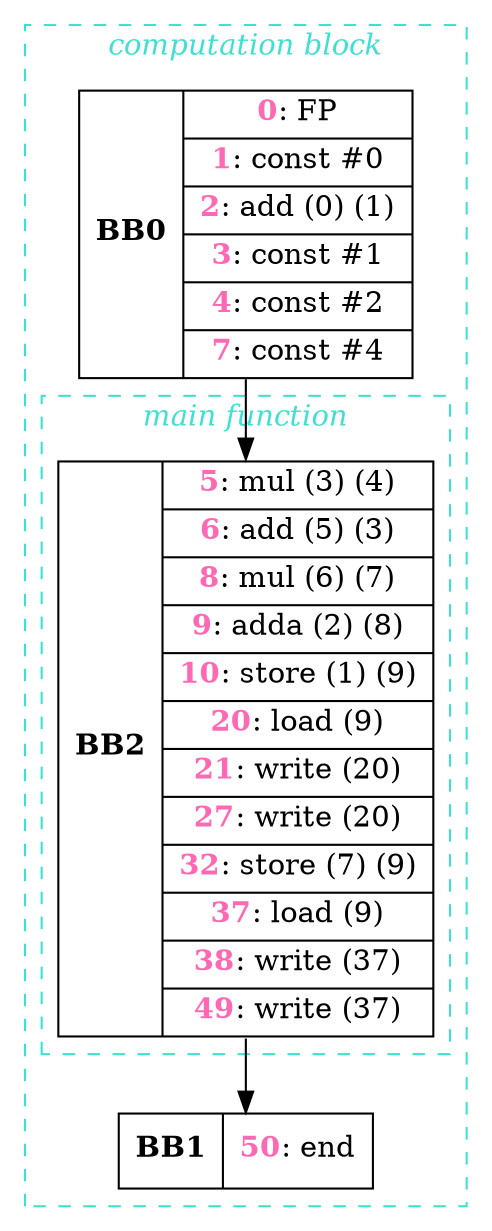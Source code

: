 digraph structs {
	node [shape=record]
	BB0:s -> BB2:n
	BB2:s -> BB1:n
	subgraph cluster_0 {
		color="#40E0D0" fontcolor="#40E0D0" label=<<I>computation block</I>> style=dashed
		subgraph cluster_3 {
			color="#40E0D0" fontcolor="#40E0D0" label=<<I>main function</I>> style=dashed
			BB2 [label=<<b>BB2</b> | {<font color="#FF69B4"><b>5</b></font>: mul (3) (4)|<font color="#FF69B4"><b>6</b></font>: add (5) (3)|<font color="#FF69B4"><b>8</b></font>: mul (6) (7)|<font color="#FF69B4"><b>9</b></font>: adda (2) (8)|<font color="#FF69B4"><b>10</b></font>: store (1) (9)|<font color="#FF69B4"><b>20</b></font>: load (9)|<font color="#FF69B4"><b>21</b></font>: write (20)|<font color="#FF69B4"><b>27</b></font>: write (20)|<font color="#FF69B4"><b>32</b></font>: store (7) (9)|<font color="#FF69B4"><b>37</b></font>: load (9)|<font color="#FF69B4"><b>38</b></font>: write (37)|<font color="#FF69B4"><b>49</b></font>: write (37)}>]
		}
		BB0 [label=<<b>BB0</b> | {<font color="#FF69B4"><b>0</b></font>: FP|<font color="#FF69B4"><b>1</b></font>: const #0|<font color="#FF69B4"><b>2</b></font>: add (0) (1)|<font color="#FF69B4"><b>3</b></font>: const #1|<font color="#FF69B4"><b>4</b></font>: const #2|<font color="#FF69B4"><b>7</b></font>: const #4}>]
		BB1 [label=<<b>BB1</b> | {<font color="#FF69B4"><b>50</b></font>: end}>]
	}
}
